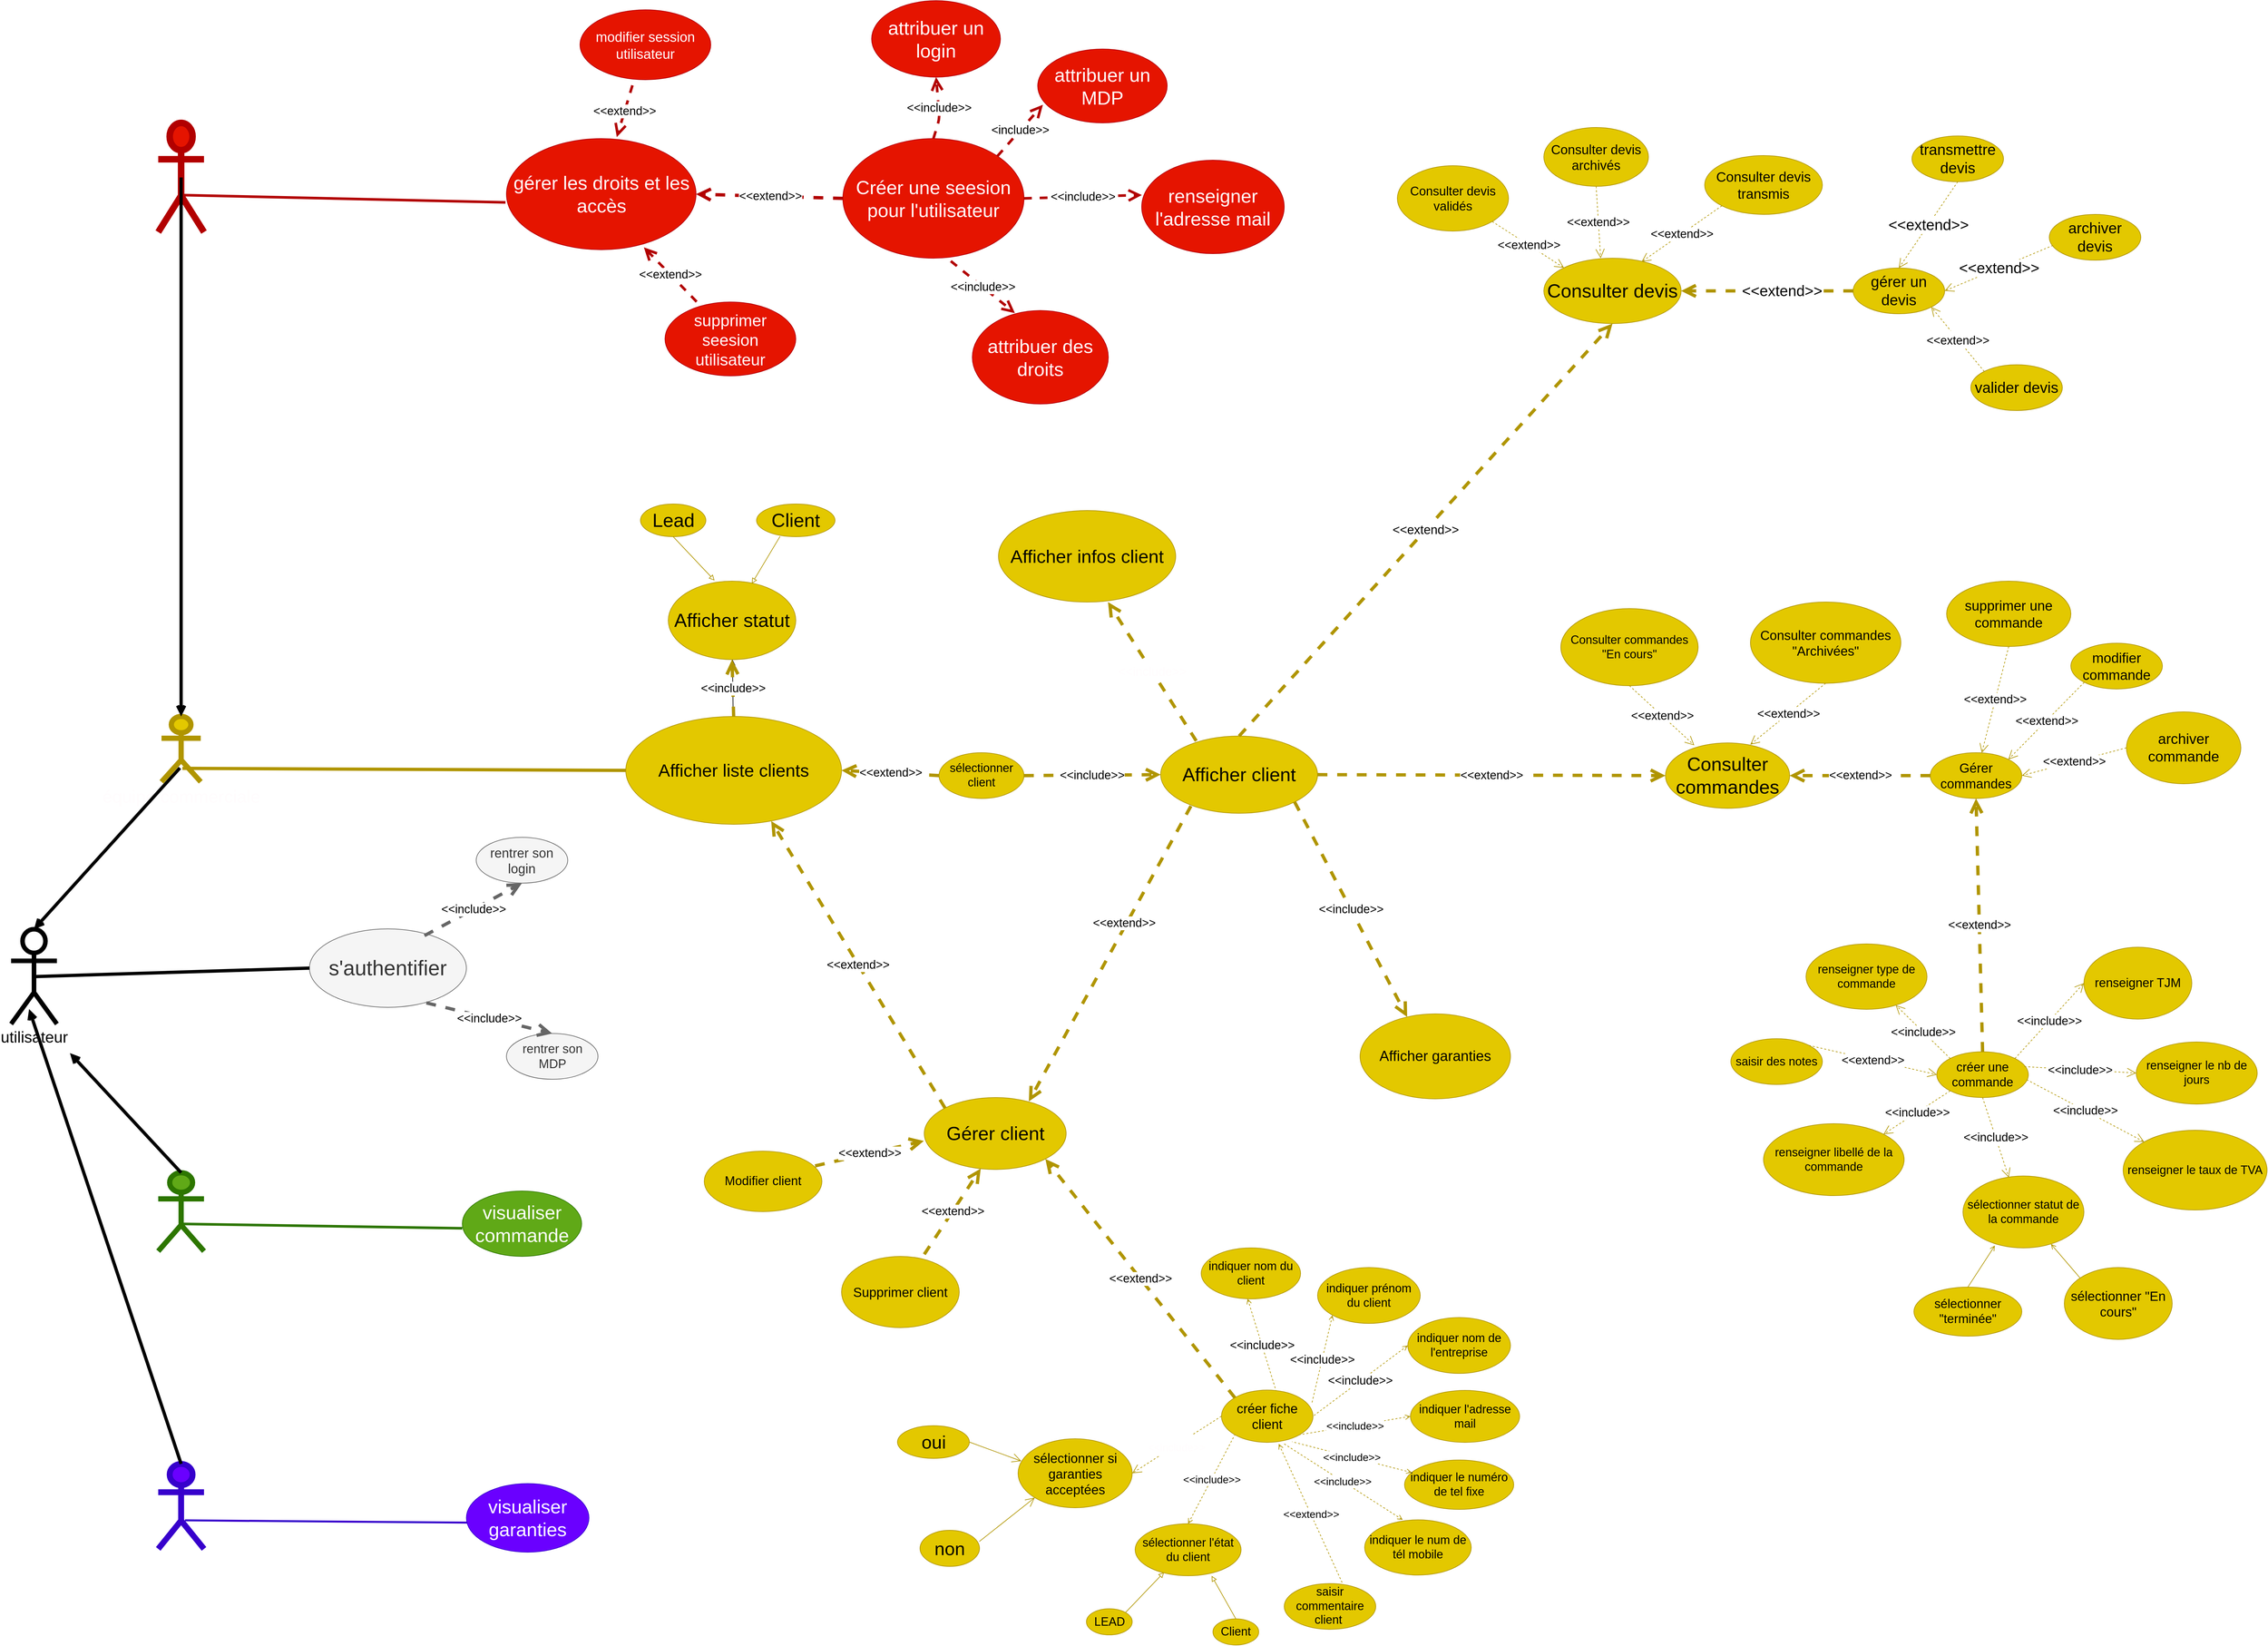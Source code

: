 <mxfile>
    <diagram id="nmwX_EDx01JM4qFm5e4A" name="Page-1">
        <mxGraphModel dx="8184" dy="3688" grid="1" gridSize="10" guides="1" tooltips="1" connect="1" arrows="1" fold="1" page="0" pageScale="1" pageWidth="1169" pageHeight="827" math="0" shadow="0">
            <root>
                <mxCell id="0"/>
                <mxCell id="1" parent="0"/>
                <mxCell id="203" value="" style="edgeStyle=none;html=1;fontSize=18;" parent="1" source="4" target="51" edge="1">
                    <mxGeometry relative="1" as="geometry"/>
                </mxCell>
                <mxCell id="4" value="&lt;font style=&quot;font-size: 27px;&quot;&gt;Afficher liste clients&lt;/font&gt;" style="ellipse;whiteSpace=wrap;html=1;fontSize=27;fillColor=#e3c800;fontColor=#000000;strokeColor=#B09500;" parent="1" vertex="1">
                    <mxGeometry x="-2510" y="285" width="330" height="165" as="geometry"/>
                </mxCell>
                <mxCell id="8" value="Afficher client" style="ellipse;whiteSpace=wrap;html=1;fontSize=29;fillColor=#e3c800;fontColor=#000000;strokeColor=#B09500;" parent="1" vertex="1">
                    <mxGeometry x="-1692" y="315" width="240" height="118.12" as="geometry"/>
                </mxCell>
                <mxCell id="9" value="Consulter devis" style="ellipse;whiteSpace=wrap;html=1;fontSize=29;fillColor=#e3c800;fontColor=#000000;strokeColor=#B09500;" parent="1" vertex="1">
                    <mxGeometry x="-1106" y="-416" width="210" height="100" as="geometry"/>
                </mxCell>
                <mxCell id="10" value="Consulter commandes" style="ellipse;whiteSpace=wrap;html=1;fontSize=29;fillColor=#e3c800;fontColor=#000000;strokeColor=#B09500;" parent="1" vertex="1">
                    <mxGeometry x="-920" y="325.48" width="190" height="100" as="geometry"/>
                </mxCell>
                <mxCell id="11" value="Afficher garanties" style="ellipse;whiteSpace=wrap;html=1;fontSize=22;fillColor=#e3c800;fontColor=#000000;strokeColor=#B09500;" parent="1" vertex="1">
                    <mxGeometry x="-1387" y="740" width="230" height="130" as="geometry"/>
                </mxCell>
                <mxCell id="15" value="Consulter commandes &quot;En cours&quot;" style="ellipse;whiteSpace=wrap;html=1;fillColor=#e3c800;fontColor=#000000;strokeColor=#B09500;fontSize=18;" parent="1" vertex="1">
                    <mxGeometry x="-1080" y="120" width="210" height="117.98" as="geometry"/>
                </mxCell>
                <mxCell id="16" value="Consulter commandes &quot;Archivées&quot;" style="ellipse;whiteSpace=wrap;html=1;fillColor=#e3c800;fontColor=#000000;strokeColor=#B09500;fontSize=20;" parent="1" vertex="1">
                    <mxGeometry x="-790" y="110" width="230" height="124.23" as="geometry"/>
                </mxCell>
                <mxCell id="17" value="Consulter devis validés" style="ellipse;whiteSpace=wrap;html=1;fontSize=19;fillColor=#e3c800;fontColor=#000000;strokeColor=#B09500;" parent="1" vertex="1">
                    <mxGeometry x="-1330" y="-557.5" width="170" height="100" as="geometry"/>
                </mxCell>
                <mxCell id="18" value="Consulter devis archivés" style="ellipse;whiteSpace=wrap;html=1;fontSize=20;fillColor=#e3c800;fontColor=#000000;strokeColor=#B09500;" parent="1" vertex="1">
                    <mxGeometry x="-1106" y="-616" width="160" height="90" as="geometry"/>
                </mxCell>
                <mxCell id="19" value="" style="endArrow=none;html=1;entryX=0;entryY=0.5;entryDx=0;entryDy=0;exitX=0.533;exitY=0.794;exitDx=0;exitDy=0;exitPerimeter=0;fillColor=#e3c800;strokeColor=#B09500;strokeWidth=5;" parent="1" source="105" target="4" edge="1">
                    <mxGeometry width="50" height="50" relative="1" as="geometry">
                        <mxPoint x="-2620" y="330" as="sourcePoint"/>
                        <mxPoint x="-1900" y="380" as="targetPoint"/>
                    </mxGeometry>
                </mxCell>
                <mxCell id="21" value="&lt;font style=&quot;font-size: 18px;&quot;&gt;&amp;lt;&amp;lt;extend&amp;gt;&amp;gt;&lt;/font&gt;" style="endArrow=open;endSize=12;dashed=1;html=1;entryX=1;entryY=0.5;entryDx=0;entryDy=0;exitX=0;exitY=0.5;exitDx=0;exitDy=0;fillColor=#e3c800;strokeColor=#B09500;strokeWidth=5;" parent="1" source="35" target="4" edge="1">
                    <mxGeometry width="160" relative="1" as="geometry">
                        <mxPoint x="-2080" y="360" as="sourcePoint"/>
                        <mxPoint x="-1850" y="410" as="targetPoint"/>
                    </mxGeometry>
                </mxCell>
                <mxCell id="22" value="&lt;font style=&quot;font-size: 18px;&quot;&gt;&amp;lt;&amp;lt;include&amp;gt;&amp;gt;&lt;/font&gt;" style="endArrow=open;endSize=12;dashed=1;html=1;entryX=0.313;entryY=0.037;entryDx=0;entryDy=0;entryPerimeter=0;exitX=1;exitY=1;exitDx=0;exitDy=0;fillColor=#e3c800;strokeColor=#B09500;strokeWidth=5;" parent="1" source="8" target="11" edge="1">
                    <mxGeometry width="160" relative="1" as="geometry">
                        <mxPoint x="-1552" y="425" as="sourcePoint"/>
                        <mxPoint x="-1712" y="415" as="targetPoint"/>
                    </mxGeometry>
                </mxCell>
                <mxCell id="23" value="&lt;font style=&quot;font-size: 18px;&quot;&gt;&amp;lt;&amp;lt;extend&amp;gt;&amp;gt;&lt;/font&gt;" style="endArrow=open;endSize=12;dashed=1;html=1;exitX=1;exitY=0.5;exitDx=0;exitDy=0;entryX=0;entryY=0.5;entryDx=0;entryDy=0;fillColor=#e3c800;strokeColor=#B09500;strokeWidth=5;" parent="1" source="8" target="10" edge="1">
                    <mxGeometry width="160" relative="1" as="geometry">
                        <mxPoint x="-2010" y="410" as="sourcePoint"/>
                        <mxPoint x="-1850" y="410" as="targetPoint"/>
                    </mxGeometry>
                </mxCell>
                <mxCell id="24" value="&lt;font style=&quot;font-size: 19px;&quot;&gt;&amp;lt;&amp;lt;extend&amp;gt;&amp;gt;&lt;/font&gt;" style="endArrow=open;endSize=12;dashed=1;html=1;exitX=0.5;exitY=0;exitDx=0;exitDy=0;entryX=0.5;entryY=1;entryDx=0;entryDy=0;fillColor=#e3c800;strokeColor=#B09500;strokeWidth=5;" parent="1" source="8" target="9" edge="1">
                    <mxGeometry width="160" relative="1" as="geometry">
                        <mxPoint x="-1872" y="415" as="sourcePoint"/>
                        <mxPoint x="-1712" y="415" as="targetPoint"/>
                    </mxGeometry>
                </mxCell>
                <mxCell id="26" value="Gérer commandes" style="ellipse;whiteSpace=wrap;html=1;fontSize=20;fillColor=#e3c800;fontColor=#000000;strokeColor=#B09500;" parent="1" vertex="1">
                    <mxGeometry x="-515" y="340.48" width="140" height="70" as="geometry"/>
                </mxCell>
                <mxCell id="27" value="Gérer client" style="ellipse;whiteSpace=wrap;html=1;fontSize=29;fillColor=#e3c800;fontColor=#000000;strokeColor=#B09500;" parent="1" vertex="1">
                    <mxGeometry x="-2053.5" y="867.98" width="217" height="110" as="geometry"/>
                </mxCell>
                <mxCell id="28" value="&amp;lt;&amp;lt;extend&amp;gt;&amp;gt;" style="endArrow=open;endSize=12;dashed=1;html=1;exitX=0;exitY=0;exitDx=0;exitDy=0;fillColor=#e3c800;strokeColor=#B09500;strokeWidth=5;fontSize=18;entryX=0.674;entryY=0.97;entryDx=0;entryDy=0;entryPerimeter=0;" parent="1" source="27" target="4" edge="1">
                    <mxGeometry width="160" relative="1" as="geometry">
                        <mxPoint x="-2010" y="400" as="sourcePoint"/>
                        <mxPoint x="-1850" y="400" as="targetPoint"/>
                    </mxGeometry>
                </mxCell>
                <mxCell id="29" value="Supprimer client" style="ellipse;whiteSpace=wrap;html=1;fontSize=20;fillColor=#e3c800;fontColor=#000000;strokeColor=#B09500;" parent="1" vertex="1">
                    <mxGeometry x="-2180" y="1110.96" width="180" height="109.04" as="geometry"/>
                </mxCell>
                <mxCell id="30" value="Modifier client" style="ellipse;whiteSpace=wrap;html=1;fontSize=19;fillColor=#e3c800;fontColor=#000000;strokeColor=#B09500;" parent="1" vertex="1">
                    <mxGeometry x="-2390" y="950" width="180" height="92.5" as="geometry"/>
                </mxCell>
                <mxCell id="32" value="&lt;font style=&quot;font-size: 18px;&quot;&gt;&amp;lt;&amp;lt;extend&amp;gt;&amp;gt;&lt;/font&gt;" style="endArrow=open;endSize=12;dashed=1;html=1;exitX=0.942;exitY=0.244;exitDx=0;exitDy=0;entryX=-0.003;entryY=0.604;entryDx=0;entryDy=0;exitPerimeter=0;entryPerimeter=0;fillColor=#e3c800;strokeColor=#B09500;strokeWidth=5;" parent="1" source="30" target="27" edge="1">
                    <mxGeometry width="160" relative="1" as="geometry">
                        <mxPoint x="-1756.5" y="812.98" as="sourcePoint"/>
                        <mxPoint x="-1596.5" y="812.98" as="targetPoint"/>
                    </mxGeometry>
                </mxCell>
                <mxCell id="33" value="&lt;font style=&quot;font-size: 18px;&quot;&gt;&amp;lt;&amp;lt;extend&amp;gt;&amp;gt;&lt;/font&gt;" style="endArrow=open;endSize=12;dashed=1;html=1;entryX=0.398;entryY=0.988;entryDx=0;entryDy=0;exitX=0.703;exitY=-0.029;exitDx=0;exitDy=0;exitPerimeter=0;entryPerimeter=0;fillColor=#e3c800;strokeColor=#B09500;strokeWidth=5;" parent="1" source="29" target="27" edge="1">
                    <mxGeometry width="160" relative="1" as="geometry">
                        <mxPoint x="-1914.66" y="989.06" as="sourcePoint"/>
                        <mxPoint x="-2026.498" y="1137.981" as="targetPoint"/>
                    </mxGeometry>
                </mxCell>
                <mxCell id="34" value="&lt;font style=&quot;font-size: 18px;&quot;&gt;&amp;lt;&amp;lt;extend&amp;gt;&amp;gt;&lt;/font&gt;" style="endArrow=open;endSize=12;dashed=1;html=1;entryX=1;entryY=1;entryDx=0;entryDy=0;exitX=0;exitY=0;exitDx=0;exitDy=0;fillColor=#e3c800;strokeColor=#B09500;strokeWidth=5;" parent="1" source="165" target="27" edge="1">
                    <mxGeometry width="160" relative="1" as="geometry">
                        <mxPoint x="-1874" y="1078.46" as="sourcePoint"/>
                        <mxPoint x="-1937.047" y="1040.483" as="targetPoint"/>
                    </mxGeometry>
                </mxCell>
                <mxCell id="35" value="sélectionner client" style="ellipse;whiteSpace=wrap;html=1;fontSize=18;fillColor=#e3c800;fontColor=#000000;strokeColor=#B09500;" parent="1" vertex="1">
                    <mxGeometry x="-2031" y="340.48" width="130" height="70" as="geometry"/>
                </mxCell>
                <mxCell id="38" value="&lt;font style=&quot;font-size: 18px;&quot;&gt;&amp;lt;&amp;lt;include&amp;gt;&amp;gt;&lt;/font&gt;" style="endArrow=open;endSize=12;dashed=1;html=1;fontSize=7;exitX=1;exitY=0.5;exitDx=0;exitDy=0;entryX=0;entryY=0.5;entryDx=0;entryDy=0;fillColor=#e3c800;strokeColor=#B09500;strokeWidth=5;" parent="1" source="35" target="8" edge="1">
                    <mxGeometry width="160" relative="1" as="geometry">
                        <mxPoint x="-1792" y="372.5" as="sourcePoint"/>
                        <mxPoint x="-1642" y="405" as="targetPoint"/>
                    </mxGeometry>
                </mxCell>
                <mxCell id="41" value="&lt;font style=&quot;font-size: 18px;&quot;&gt;&amp;lt;&amp;lt;extend&amp;gt;&amp;gt;&lt;/font&gt;" style="endArrow=open;endSize=12;dashed=1;html=1;fontSize=12;entryX=0.737;entryY=0.055;entryDx=0;entryDy=0;entryPerimeter=0;fillColor=#e3c800;strokeColor=#B09500;strokeWidth=5;exitX=0.193;exitY=0.906;exitDx=0;exitDy=0;exitPerimeter=0;" parent="1" source="8" target="27" edge="1">
                    <mxGeometry x="-0.211" y="-4" width="160" relative="1" as="geometry">
                        <mxPoint x="-1800" y="460" as="sourcePoint"/>
                        <mxPoint x="-1640" y="460" as="targetPoint"/>
                        <mxPoint x="-1" y="2" as="offset"/>
                    </mxGeometry>
                </mxCell>
                <mxCell id="42" value="&lt;font style=&quot;font-size: 18px;&quot;&gt;&amp;lt;&amp;lt;extend&amp;gt;&amp;gt;&lt;/font&gt;" style="endArrow=open;endSize=12;dashed=1;html=1;fontSize=12;exitX=1;exitY=1;exitDx=0;exitDy=0;entryX=0;entryY=0;entryDx=0;entryDy=0;fillColor=#e3c800;strokeColor=#B09500;" parent="1" source="17" target="9" edge="1">
                    <mxGeometry x="0.012" width="160" relative="1" as="geometry">
                        <mxPoint x="-874.535" y="-325.998" as="sourcePoint"/>
                        <mxPoint x="-976.0" y="-196.29" as="targetPoint"/>
                        <mxPoint as="offset"/>
                    </mxGeometry>
                </mxCell>
                <mxCell id="44" value="&lt;font style=&quot;font-size: 18px;&quot;&gt;&amp;lt;&amp;lt;extend&amp;gt;&amp;gt;&lt;/font&gt;" style="endArrow=open;endSize=12;dashed=1;html=1;fontSize=12;exitX=0.5;exitY=1;exitDx=0;exitDy=0;entryX=0.414;entryY=0;entryDx=0;entryDy=0;entryPerimeter=0;fillColor=#e3c800;strokeColor=#B09500;" parent="1" source="18" target="9" edge="1">
                    <mxGeometry width="160" relative="1" as="geometry">
                        <mxPoint x="-599.535" y="-305.858" as="sourcePoint"/>
                        <mxPoint x="-701.0" y="-176.15" as="targetPoint"/>
                    </mxGeometry>
                </mxCell>
                <mxCell id="46" value="&lt;font style=&quot;font-size: 18px;&quot;&gt;&amp;lt;&amp;lt;extend&amp;gt;&amp;gt;&lt;/font&gt;" style="endArrow=open;endSize=12;dashed=1;html=1;fontSize=12;exitX=0.5;exitY=1;exitDx=0;exitDy=0;entryX=0.232;entryY=0.037;entryDx=0;entryDy=0;entryPerimeter=0;fillColor=#e3c800;strokeColor=#B09500;" parent="1" source="15" target="10" edge="1">
                    <mxGeometry width="160" relative="1" as="geometry">
                        <mxPoint x="-968.535" y="237.982" as="sourcePoint"/>
                        <mxPoint x="-1070.0" y="367.69" as="targetPoint"/>
                    </mxGeometry>
                </mxCell>
                <mxCell id="47" value="&lt;font style=&quot;font-size: 18px;&quot;&gt;&amp;lt;&amp;lt;extend&amp;gt;&amp;gt;&lt;/font&gt;" style="endArrow=open;endSize=12;dashed=1;html=1;fontSize=12;exitX=0.5;exitY=1;exitDx=0;exitDy=0;entryX=0.683;entryY=0.026;entryDx=0;entryDy=0;entryPerimeter=0;fillColor=#e3c800;strokeColor=#B09500;" parent="1" source="16" target="10" edge="1">
                    <mxGeometry x="-0.013" width="160" relative="1" as="geometry">
                        <mxPoint x="-964.68" y="270.41" as="sourcePoint"/>
                        <mxPoint x="-1050.47" y="338.97" as="targetPoint"/>
                        <mxPoint as="offset"/>
                    </mxGeometry>
                </mxCell>
                <mxCell id="48" value="&lt;font style=&quot;font-size: 18px;&quot;&gt;&amp;lt;&amp;lt;extend&amp;gt;&amp;gt;&lt;/font&gt;" style="endArrow=open;endSize=12;dashed=1;html=1;fontSize=12;exitX=0;exitY=0.5;exitDx=0;exitDy=0;entryX=1;entryY=0.5;entryDx=0;entryDy=0;fillColor=#e3c800;strokeColor=#B09500;strokeWidth=5;" parent="1" source="26" target="10" edge="1">
                    <mxGeometry width="160" relative="1" as="geometry">
                        <mxPoint x="-964.68" y="270.41" as="sourcePoint"/>
                        <mxPoint x="-1050.47" y="338.97" as="targetPoint"/>
                    </mxGeometry>
                </mxCell>
                <mxCell id="49" value="Consulter devis transmis" style="ellipse;whiteSpace=wrap;html=1;fontSize=21;fillColor=#e3c800;fontColor=#000000;strokeColor=#B09500;" parent="1" vertex="1">
                    <mxGeometry x="-860" y="-573" width="180" height="90" as="geometry"/>
                </mxCell>
                <mxCell id="50" value="&lt;font style=&quot;font-size: 18px;&quot;&gt;&amp;lt;&amp;lt;extend&amp;gt;&amp;gt;&lt;/font&gt;" style="endArrow=open;endSize=12;dashed=1;html=1;fontSize=12;exitX=0;exitY=1;exitDx=0;exitDy=0;entryX=0.712;entryY=0.055;entryDx=0;entryDy=0;entryPerimeter=0;fillColor=#e3c800;strokeColor=#B09500;" parent="1" source="49" target="9" edge="1">
                    <mxGeometry width="160" relative="1" as="geometry">
                        <mxPoint x="-1086" y="-66" as="sourcePoint"/>
                        <mxPoint x="-926" y="-66" as="targetPoint"/>
                    </mxGeometry>
                </mxCell>
                <mxCell id="51" value="&lt;font style=&quot;font-size: 29px;&quot;&gt;Afficher statut&lt;/font&gt;" style="ellipse;whiteSpace=wrap;html=1;fillColor=#e3c800;fontColor=#000000;strokeColor=#B09500;" parent="1" vertex="1">
                    <mxGeometry x="-2445" y="77.98" width="195" height="120" as="geometry"/>
                </mxCell>
                <mxCell id="52" value="Lead" style="ellipse;whiteSpace=wrap;html=1;fontSize=29;fillColor=#e3c800;fontColor=#000000;strokeColor=#B09500;" parent="1" vertex="1">
                    <mxGeometry x="-2487.5" y="-40" width="100" height="50" as="geometry"/>
                </mxCell>
                <mxCell id="53" value="Client" style="ellipse;whiteSpace=wrap;html=1;fontSize=29;fillColor=#e3c800;fontColor=#000000;strokeColor=#B09500;" parent="1" vertex="1">
                    <mxGeometry x="-2310" y="-40" width="120" height="50" as="geometry"/>
                </mxCell>
                <mxCell id="54" value="&lt;font style=&quot;font-size: 18px;&quot;&gt;&amp;lt;&amp;lt;include&amp;gt;&amp;gt;&lt;/font&gt;" style="endArrow=open;endSize=12;dashed=1;html=1;exitX=0.5;exitY=0;exitDx=0;exitDy=0;fontSize=11;entryX=0.5;entryY=1;entryDx=0;entryDy=0;fillColor=#e3c800;strokeColor=#B09500;strokeWidth=5;" parent="1" source="4" target="51" edge="1">
                    <mxGeometry width="160" relative="1" as="geometry">
                        <mxPoint x="-1980" y="260" as="sourcePoint"/>
                        <mxPoint x="-2340" y="110" as="targetPoint"/>
                    </mxGeometry>
                </mxCell>
                <mxCell id="55" value="" style="endArrow=block;html=1;exitX=0.5;exitY=1;exitDx=0;exitDy=0;entryX=0.363;entryY=-0.008;entryDx=0;entryDy=0;endFill=0;entryPerimeter=0;fillColor=#e3c800;strokeColor=#B09500;" parent="1" source="52" target="51" edge="1">
                    <mxGeometry width="50" height="50" relative="1" as="geometry">
                        <mxPoint x="-1920" y="170" as="sourcePoint"/>
                        <mxPoint x="-1870" y="120" as="targetPoint"/>
                    </mxGeometry>
                </mxCell>
                <mxCell id="56" value="" style="endArrow=none;html=1;exitX=0.655;exitY=0.032;exitDx=0;exitDy=0;entryX=0.3;entryY=0.991;entryDx=0;entryDy=0;entryPerimeter=0;startArrow=block;startFill=0;exitPerimeter=0;fillColor=#e3c800;strokeColor=#B09500;" parent="1" source="51" target="53" edge="1">
                    <mxGeometry width="50" height="50" relative="1" as="geometry">
                        <mxPoint x="-1920" y="170" as="sourcePoint"/>
                        <mxPoint x="-1870" y="120" as="targetPoint"/>
                    </mxGeometry>
                </mxCell>
                <mxCell id="57" value="&lt;font style=&quot;font-size: 24px;&quot;&gt;Equipe logistique&lt;/font&gt;" style="shape=umlActor;verticalLabelPosition=bottom;verticalAlign=top;html=1;fillColor=#60a917;strokeColor=#2D7600;fontColor=#ffffff;strokeWidth=8;" parent="1" vertex="1">
                    <mxGeometry x="-3225" y="982.98" width="70" height="120" as="geometry"/>
                </mxCell>
                <mxCell id="58" value="service après vente" style="shape=umlActor;verticalLabelPosition=bottom;verticalAlign=top;html=1;fontSize=24;fillColor=#6a00ff;fontColor=#ffffff;strokeColor=#3700CC;strokeWidth=9;" parent="1" vertex="1">
                    <mxGeometry x="-3225" y="1428.46" width="70" height="130" as="geometry"/>
                </mxCell>
                <mxCell id="59" value="&lt;font style=&quot;font-size: 24px;&quot;&gt;Administrateur&lt;/font&gt;" style="shape=umlActor;verticalLabelPosition=bottom;verticalAlign=top;html=1;fillColor=#e51400;fontColor=#ffffff;strokeColor=#B20000;strokeWidth=10;" parent="1" vertex="1">
                    <mxGeometry x="-3225" y="-623" width="70" height="167" as="geometry"/>
                </mxCell>
                <mxCell id="60" value="visualiser commande" style="ellipse;whiteSpace=wrap;html=1;fontSize=29;fillColor=#60a917;strokeColor=#2D7600;fontColor=#ffffff;" parent="1" vertex="1">
                    <mxGeometry x="-2760" y="1010.96" width="182.5" height="100" as="geometry"/>
                </mxCell>
                <mxCell id="61" value="" style="endArrow=none;html=1;exitX=0.467;exitY=0.652;exitDx=0;exitDy=0;exitPerimeter=0;entryX=0;entryY=0.571;entryDx=0;entryDy=0;entryPerimeter=0;fillColor=#60a917;strokeColor=#2D7600;strokeWidth=4;" parent="1" source="57" target="60" edge="1">
                    <mxGeometry width="50" height="50" relative="1" as="geometry">
                        <mxPoint x="-2150" y="1090" as="sourcePoint"/>
                        <mxPoint x="-2100" y="1040" as="targetPoint"/>
                        <Array as="points"/>
                    </mxGeometry>
                </mxCell>
                <mxCell id="62" value="visualiser garanties" style="ellipse;whiteSpace=wrap;html=1;fontSize=29;fillColor=#6a00ff;fontColor=#ffffff;strokeColor=#3700CC;" parent="1" vertex="1">
                    <mxGeometry x="-2753.75" y="1458.46" width="187.5" height="105" as="geometry"/>
                </mxCell>
                <mxCell id="63" value="" style="endArrow=none;html=1;exitX=0.586;exitY=0.664;exitDx=0;exitDy=0;exitPerimeter=0;entryX=0.008;entryY=0.569;entryDx=0;entryDy=0;entryPerimeter=0;fillColor=#6a00ff;strokeColor=#3700CC;strokeWidth=3;" parent="1" source="58" target="62" edge="1">
                    <mxGeometry width="50" height="50" relative="1" as="geometry">
                        <mxPoint x="-2200" y="1340" as="sourcePoint"/>
                        <mxPoint x="-2150" y="1290" as="targetPoint"/>
                    </mxGeometry>
                </mxCell>
                <mxCell id="64" value="gérer les droits et les accès" style="ellipse;whiteSpace=wrap;html=1;fontSize=29;fillColor=#e51400;fontColor=#ffffff;strokeColor=#B20000;" parent="1" vertex="1">
                    <mxGeometry x="-2692.5" y="-599" width="290" height="170" as="geometry"/>
                </mxCell>
                <mxCell id="66" value="" style="endArrow=none;html=1;exitX=0.486;exitY=0.661;exitDx=0;exitDy=0;exitPerimeter=0;entryX=-0.005;entryY=0.574;entryDx=0;entryDy=0;entryPerimeter=0;fillColor=#e51400;strokeColor=#B20000;strokeWidth=4;" parent="1" source="59" target="64" edge="1">
                    <mxGeometry width="50" height="50" relative="1" as="geometry">
                        <mxPoint x="-2610" y="-339" as="sourcePoint"/>
                        <mxPoint x="-2560" y="-389" as="targetPoint"/>
                    </mxGeometry>
                </mxCell>
                <mxCell id="79" value="&lt;font style=&quot;font-size: 24px;&quot;&gt;utilisateur&lt;/font&gt;" style="shape=umlActor;verticalLabelPosition=bottom;verticalAlign=top;html=1;strokeWidth=7;" parent="1" vertex="1">
                    <mxGeometry x="-3450" y="610.48" width="70" height="145" as="geometry"/>
                </mxCell>
                <mxCell id="86" value="Créer une seesion pour l'utilisateur" style="ellipse;whiteSpace=wrap;html=1;fontSize=29;fillColor=#e51400;fontColor=#ffffff;strokeColor=#B20000;" parent="1" vertex="1">
                    <mxGeometry x="-2178" y="-599" width="277" height="183" as="geometry"/>
                </mxCell>
                <mxCell id="87" value="attribuer un login" style="ellipse;whiteSpace=wrap;html=1;fontSize=29;fillColor=#e51400;fontColor=#ffffff;strokeColor=#B20000;" parent="1" vertex="1">
                    <mxGeometry x="-2134" y="-810" width="197" height="117" as="geometry"/>
                </mxCell>
                <mxCell id="88" value="attribuer un MDP" style="ellipse;whiteSpace=wrap;html=1;fontSize=29;fillColor=#e51400;fontColor=#ffffff;strokeColor=#B20000;" parent="1" vertex="1">
                    <mxGeometry x="-1880" y="-736" width="198" height="113" as="geometry"/>
                </mxCell>
                <mxCell id="89" value="renseigner l'adresse mail" style="ellipse;whiteSpace=wrap;html=1;fontSize=29;fillColor=#e51400;fontColor=#ffffff;strokeColor=#B20000;" parent="1" vertex="1">
                    <mxGeometry x="-1721" y="-566" width="218" height="143" as="geometry"/>
                </mxCell>
                <mxCell id="90" value="attribuer des droits" style="ellipse;whiteSpace=wrap;html=1;fontSize=29;fillColor=#e51400;fontColor=#ffffff;strokeColor=#B20000;" parent="1" vertex="1">
                    <mxGeometry x="-1980" y="-336" width="208" height="143" as="geometry"/>
                </mxCell>
                <mxCell id="93" value="&lt;font style=&quot;font-size: 18px;&quot;&gt;&amp;lt;&amp;lt;include&amp;gt;&amp;gt;&lt;/font&gt;" style="endArrow=open;endSize=12;dashed=1;html=1;exitX=0.5;exitY=0;exitDx=0;exitDy=0;entryX=0.5;entryY=1;entryDx=0;entryDy=0;fillColor=#e51400;strokeColor=#B20000;strokeWidth=4;" parent="1" source="86" target="87" edge="1">
                    <mxGeometry width="160" relative="1" as="geometry">
                        <mxPoint x="-2098" y="-519" as="sourcePoint"/>
                        <mxPoint x="-1968" y="-529.0" as="targetPoint"/>
                        <Array as="points">
                            <mxPoint x="-2030" y="-630"/>
                        </Array>
                    </mxGeometry>
                </mxCell>
                <mxCell id="94" value="&lt;font style=&quot;font-size: 18px;&quot;&gt;&amp;lt;include&amp;gt;&amp;gt;&lt;/font&gt;" style="endArrow=open;endSize=12;dashed=1;html=1;exitX=1;exitY=0;exitDx=0;exitDy=0;entryX=0.04;entryY=0.754;entryDx=0;entryDy=0;entryPerimeter=0;fillColor=#e51400;strokeColor=#B20000;strokeWidth=4;" parent="1" source="86" target="88" edge="1">
                    <mxGeometry x="0.0" width="160" relative="1" as="geometry">
                        <mxPoint x="-1938" y="-439" as="sourcePoint"/>
                        <mxPoint x="-1897" y="-520" as="targetPoint"/>
                        <Array as="points"/>
                        <mxPoint as="offset"/>
                    </mxGeometry>
                </mxCell>
                <mxCell id="95" value="&lt;font style=&quot;font-size: 18px;&quot;&gt;&amp;lt;&amp;lt;include&amp;gt;&amp;gt;&lt;/font&gt;" style="endArrow=open;endSize=12;dashed=1;html=1;exitX=1;exitY=0.5;exitDx=0;exitDy=0;entryX=0.001;entryY=0.373;entryDx=0;entryDy=0;entryPerimeter=0;fillColor=#e51400;strokeColor=#B20000;strokeWidth=4;" parent="1" source="86" target="89" edge="1">
                    <mxGeometry width="160" relative="1" as="geometry">
                        <mxPoint x="-1939.108" y="-409.0" as="sourcePoint"/>
                        <mxPoint x="-1878" y="-460.45" as="targetPoint"/>
                        <Array as="points"/>
                    </mxGeometry>
                </mxCell>
                <mxCell id="96" value="&lt;font style=&quot;font-size: 18px;&quot;&gt;&amp;lt;&amp;lt;include&amp;gt;&amp;gt;&lt;/font&gt;" style="endArrow=open;endSize=12;dashed=1;html=1;exitX=0.596;exitY=1.024;exitDx=0;exitDy=0;exitPerimeter=0;entryX=0.313;entryY=0.028;entryDx=0;entryDy=0;entryPerimeter=0;fillColor=#e51400;strokeColor=#B20000;strokeWidth=4;" parent="1" source="86" target="90" edge="1">
                    <mxGeometry width="160" relative="1" as="geometry">
                        <mxPoint x="-2268" y="-269" as="sourcePoint"/>
                        <mxPoint x="-2108" y="-269" as="targetPoint"/>
                    </mxGeometry>
                </mxCell>
                <mxCell id="98" value="s'authentifier" style="ellipse;whiteSpace=wrap;html=1;fontSize=32;fillColor=#f5f5f5;fontColor=#333333;strokeColor=#666666;" parent="1" vertex="1">
                    <mxGeometry x="-2993.75" y="610" width="240" height="120" as="geometry"/>
                </mxCell>
                <mxCell id="99" value="rentrer son login" style="ellipse;whiteSpace=wrap;html=1;fontSize=20;fillColor=#f5f5f5;fontColor=#333333;strokeColor=#666666;" parent="1" vertex="1">
                    <mxGeometry x="-2738.75" y="470" width="140" height="70" as="geometry"/>
                </mxCell>
                <mxCell id="100" value="rentrer son MDP" style="ellipse;whiteSpace=wrap;html=1;fontSize=19;fillColor=#f5f5f5;fontColor=#333333;strokeColor=#666666;" parent="1" vertex="1">
                    <mxGeometry x="-2692.5" y="770" width="140" height="70" as="geometry"/>
                </mxCell>
                <mxCell id="101" value="&lt;font style=&quot;font-size: 18px;&quot;&gt;&amp;lt;&amp;lt;include&amp;gt;&amp;gt;&lt;/font&gt;" style="endArrow=open;endSize=12;dashed=1;html=1;exitX=0.745;exitY=0.943;exitDx=0;exitDy=0;entryX=0.5;entryY=0;entryDx=0;entryDy=0;exitPerimeter=0;fillColor=#f5f5f5;strokeColor=#666666;strokeWidth=5;" parent="1" source="98" target="100" edge="1">
                    <mxGeometry width="160" relative="1" as="geometry">
                        <mxPoint x="-2600" y="420" as="sourcePoint"/>
                        <mxPoint x="-2440" y="420" as="targetPoint"/>
                    </mxGeometry>
                </mxCell>
                <mxCell id="102" value="&lt;font style=&quot;font-size: 18px;&quot;&gt;&amp;lt;&amp;lt;include&amp;gt;&amp;gt;&lt;/font&gt;" style="endArrow=open;endSize=12;dashed=1;html=1;entryX=0.5;entryY=1;entryDx=0;entryDy=0;exitX=0.733;exitY=0.086;exitDx=0;exitDy=0;exitPerimeter=0;fillColor=#f5f5f5;strokeColor=#666666;strokeWidth=5;" parent="1" source="98" target="99" edge="1">
                    <mxGeometry width="160" relative="1" as="geometry">
                        <mxPoint x="-2640" y="310" as="sourcePoint"/>
                        <mxPoint x="-2480" y="310" as="targetPoint"/>
                    </mxGeometry>
                </mxCell>
                <mxCell id="103" value="" style="endArrow=none;html=1;exitX=0.5;exitY=0.5;exitDx=0;exitDy=0;exitPerimeter=0;entryX=0;entryY=0.5;entryDx=0;entryDy=0;strokeWidth=5;" parent="1" source="79" target="98" edge="1">
                    <mxGeometry width="50" height="50" relative="1" as="geometry">
                        <mxPoint x="-2770" y="400" as="sourcePoint"/>
                        <mxPoint x="-2720" y="350" as="targetPoint"/>
                    </mxGeometry>
                </mxCell>
                <mxCell id="105" value="&lt;font style=&quot;font-size: 27px;&quot; color=&quot;#fffcfd&quot;&gt;équipe commerciale&lt;/font&gt;" style="shape=umlActor;verticalLabelPosition=bottom;verticalAlign=top;html=1;fillColor=#e3c800;fontColor=#000000;strokeColor=#B09500;strokeWidth=8;fontSize=20;" parent="1" vertex="1">
                    <mxGeometry x="-3220" y="285" width="60" height="100" as="geometry"/>
                </mxCell>
                <mxCell id="106" value="" style="endArrow=none;html=1;entryX=0.469;entryY=0.788;entryDx=0;entryDy=0;entryPerimeter=0;exitX=0.5;exitY=0;exitDx=0;exitDy=0;exitPerimeter=0;endFill=0;startArrow=open;startFill=0;strokeWidth=5;" parent="1" source="79" target="105" edge="1">
                    <mxGeometry width="50" height="50" relative="1" as="geometry">
                        <mxPoint x="-2860" y="530" as="sourcePoint"/>
                        <mxPoint x="-2810" y="480" as="targetPoint"/>
                        <Array as="points"/>
                    </mxGeometry>
                </mxCell>
                <mxCell id="107" value="" style="endArrow=open;html=1;exitX=0.5;exitY=0;exitDx=0;exitDy=0;exitPerimeter=0;endFill=0;strokeWidth=5;" parent="1" source="57" edge="1">
                    <mxGeometry width="50" height="50" relative="1" as="geometry">
                        <mxPoint x="-2670" y="710" as="sourcePoint"/>
                        <mxPoint x="-3360" y="800" as="targetPoint"/>
                    </mxGeometry>
                </mxCell>
                <mxCell id="108" value="" style="endArrow=open;html=1;startArrow=none;startFill=0;endFill=0;exitX=0.5;exitY=0;exitDx=0;exitDy=0;exitPerimeter=0;entryX=0.392;entryY=0.842;entryDx=0;entryDy=0;entryPerimeter=0;strokeWidth=5;" parent="1" source="58" target="79" edge="1">
                    <mxGeometry width="50" height="50" relative="1" as="geometry">
                        <mxPoint x="-2850" y="1110" as="sourcePoint"/>
                        <mxPoint x="-2850" y="680" as="targetPoint"/>
                    </mxGeometry>
                </mxCell>
                <mxCell id="110" value="" style="endArrow=none;html=1;startArrow=open;startFill=0;exitX=0.5;exitY=0;exitDx=0;exitDy=0;exitPerimeter=0;entryX=0.5;entryY=0.5;entryDx=0;entryDy=0;entryPerimeter=0;strokeWidth=5;" parent="1" source="105" target="59" edge="1">
                    <mxGeometry width="50" height="50" relative="1" as="geometry">
                        <mxPoint x="-2840" y="290" as="sourcePoint"/>
                        <mxPoint x="-3146" y="-624" as="targetPoint"/>
                    </mxGeometry>
                </mxCell>
                <mxCell id="114" value="supprimer seesion utilisateur" style="ellipse;whiteSpace=wrap;html=1;fontSize=25;fillColor=#e51400;fontColor=#ffffff;strokeColor=#B20000;" parent="1" vertex="1">
                    <mxGeometry x="-2450" y="-349" width="200" height="113" as="geometry"/>
                </mxCell>
                <mxCell id="116" value="&lt;font style=&quot;font-size: 18px;&quot;&gt;&amp;lt;&amp;lt;extend&amp;gt;&amp;gt;&lt;/font&gt;" style="endArrow=open;endSize=12;dashed=1;html=1;entryX=0.725;entryY=0.979;entryDx=0;entryDy=0;entryPerimeter=0;exitX=0.242;exitY=-0.004;exitDx=0;exitDy=0;exitPerimeter=0;fillColor=#e51400;strokeColor=#B20000;strokeWidth=4;" parent="1" source="114" target="64" edge="1">
                    <mxGeometry width="160" relative="1" as="geometry">
                        <mxPoint x="-2330" y="-359" as="sourcePoint"/>
                        <mxPoint x="-2170" y="-359" as="targetPoint"/>
                    </mxGeometry>
                </mxCell>
                <mxCell id="117" value="&lt;font style=&quot;font-size: 18px;&quot;&gt;&amp;lt;&amp;lt;extend&amp;gt;&amp;gt;&lt;/font&gt;" style="endArrow=open;endSize=12;dashed=1;html=1;entryX=1;entryY=0.5;entryDx=0;entryDy=0;exitX=0;exitY=0.5;exitDx=0;exitDy=0;fillColor=#e51400;strokeColor=#B20000;strokeWidth=5;" parent="1" source="86" target="64" edge="1">
                    <mxGeometry x="-0.008" width="160" relative="1" as="geometry">
                        <mxPoint x="-2330" y="-359" as="sourcePoint"/>
                        <mxPoint x="-2170" y="-359" as="targetPoint"/>
                        <mxPoint as="offset"/>
                    </mxGeometry>
                </mxCell>
                <mxCell id="118" value="modifier session utilisateur" style="ellipse;whiteSpace=wrap;html=1;fontSize=21;fillColor=#e51400;fontColor=#ffffff;strokeColor=#B20000;" parent="1" vertex="1">
                    <mxGeometry x="-2580" y="-796" width="200" height="107" as="geometry"/>
                </mxCell>
                <mxCell id="120" value="&lt;font style=&quot;font-size: 18px;&quot;&gt;&amp;lt;&amp;lt;extend&amp;gt;&amp;gt;&lt;/font&gt;" style="endArrow=open;endSize=12;dashed=1;html=1;exitX=0.401;exitY=1.08;exitDx=0;exitDy=0;exitPerimeter=0;entryX=0.582;entryY=-0.013;entryDx=0;entryDy=0;entryPerimeter=0;fillColor=#e51400;strokeColor=#B20000;strokeWidth=4;" parent="1" source="118" target="64" edge="1">
                    <mxGeometry width="160" relative="1" as="geometry">
                        <mxPoint x="-2330" y="-369" as="sourcePoint"/>
                        <mxPoint x="-2170" y="-369" as="targetPoint"/>
                    </mxGeometry>
                </mxCell>
                <mxCell id="121" value="créer une commande" style="ellipse;whiteSpace=wrap;html=1;fontSize=19;fillColor=#e3c800;fontColor=#000000;strokeColor=#B09500;" parent="1" vertex="1">
                    <mxGeometry x="-505" y="797.98" width="140" height="70" as="geometry"/>
                </mxCell>
                <mxCell id="122" value="renseigner libellé de la commande" style="ellipse;whiteSpace=wrap;html=1;fontSize=18;fillColor=#e3c800;fontColor=#000000;strokeColor=#B09500;" parent="1" vertex="1">
                    <mxGeometry x="-770" y="907.98" width="215" height="110" as="geometry"/>
                </mxCell>
                <mxCell id="123" value="renseigner TJM" style="ellipse;whiteSpace=wrap;html=1;fontSize=19;fillColor=#e3c800;fontColor=#000000;strokeColor=#B09500;" parent="1" vertex="1">
                    <mxGeometry x="-280" y="637.98" width="165" height="110" as="geometry"/>
                </mxCell>
                <mxCell id="124" value="renseigner le nb de jours" style="ellipse;whiteSpace=wrap;html=1;fontSize=18;fillColor=#e3c800;fontColor=#000000;strokeColor=#B09500;" parent="1" vertex="1">
                    <mxGeometry x="-200" y="782.98" width="185" height="95" as="geometry"/>
                </mxCell>
                <mxCell id="125" value="renseigner le taux de TVA" style="ellipse;whiteSpace=wrap;html=1;fontSize=18;fillColor=#e3c800;fontColor=#000000;strokeColor=#B09500;" parent="1" vertex="1">
                    <mxGeometry x="-220" y="917.98" width="220" height="122.02" as="geometry"/>
                </mxCell>
                <mxCell id="126" value="sélectionner&amp;nbsp;statut de la commande" style="ellipse;whiteSpace=wrap;html=1;fontSize=18;fillColor=#e3c800;fontColor=#000000;strokeColor=#B09500;" parent="1" vertex="1">
                    <mxGeometry x="-465" y="987.98" width="185" height="110" as="geometry"/>
                </mxCell>
                <mxCell id="127" value="renseigner type de commande" style="ellipse;whiteSpace=wrap;html=1;fontSize=18;fillColor=#e3c800;fontColor=#000000;strokeColor=#B09500;" parent="1" vertex="1">
                    <mxGeometry x="-705" y="632.98" width="185" height="100" as="geometry"/>
                </mxCell>
                <mxCell id="128" value="saisir des notes" style="ellipse;whiteSpace=wrap;html=1;fontSize=18;fillColor=#e3c800;fontColor=#000000;strokeColor=#B09500;" parent="1" vertex="1">
                    <mxGeometry x="-820" y="777.98" width="140" height="70" as="geometry"/>
                </mxCell>
                <mxCell id="129" value="&lt;font style=&quot;font-size: 18px;&quot;&gt;&amp;lt;&amp;lt;include&amp;gt;&amp;gt;&lt;/font&gt;" style="endArrow=open;endSize=12;dashed=1;html=1;entryX=1;entryY=0;entryDx=0;entryDy=0;exitX=0;exitY=1;exitDx=0;exitDy=0;fillColor=#e3c800;strokeColor=#B09500;" parent="1" source="121" target="122" edge="1">
                    <mxGeometry x="-0.009" width="160" relative="1" as="geometry">
                        <mxPoint x="-605" y="1080.8" as="sourcePoint"/>
                        <mxPoint x="-445" y="1080.8" as="targetPoint"/>
                        <mxPoint as="offset"/>
                    </mxGeometry>
                </mxCell>
                <mxCell id="130" value="&lt;font style=&quot;font-size: 18px;&quot;&gt;&amp;lt;&amp;lt;include&amp;gt;&amp;gt;&lt;/font&gt;" style="endArrow=open;endSize=12;dashed=1;html=1;entryX=0;entryY=0.5;entryDx=0;entryDy=0;exitX=1;exitY=0;exitDx=0;exitDy=0;fillColor=#e3c800;strokeColor=#B09500;" parent="1" source="121" target="123" edge="1">
                    <mxGeometry x="-0.0" width="160" relative="1" as="geometry">
                        <mxPoint x="-575" y="1061.98" as="sourcePoint"/>
                        <mxPoint x="-415" y="1061.98" as="targetPoint"/>
                        <mxPoint as="offset"/>
                    </mxGeometry>
                </mxCell>
                <mxCell id="131" value="&lt;font style=&quot;font-size: 18px;&quot;&gt;&amp;lt;&amp;lt;include&amp;gt;&amp;gt;&lt;/font&gt;" style="endArrow=open;endSize=12;dashed=1;html=1;exitX=0.957;exitY=0.324;exitDx=0;exitDy=0;exitPerimeter=0;entryX=0;entryY=0.5;entryDx=0;entryDy=0;fillColor=#e3c800;strokeColor=#B09500;" parent="1" source="121" target="124" edge="1">
                    <mxGeometry width="160" relative="1" as="geometry">
                        <mxPoint x="-475" y="1171.98" as="sourcePoint"/>
                        <mxPoint x="-315" y="1171.98" as="targetPoint"/>
                    </mxGeometry>
                </mxCell>
                <mxCell id="132" value="&lt;font style=&quot;font-size: 18px;&quot;&gt;&amp;lt;&amp;lt;include&amp;gt;&amp;gt;&lt;/font&gt;" style="endArrow=open;endSize=12;dashed=1;html=1;exitX=0.982;exitY=0.61;exitDx=0;exitDy=0;exitPerimeter=0;entryX=0;entryY=0;entryDx=0;entryDy=0;fillColor=#e3c800;strokeColor=#B09500;" parent="1" source="121" target="125" edge="1">
                    <mxGeometry width="160" relative="1" as="geometry">
                        <mxPoint x="-475" y="1171.98" as="sourcePoint"/>
                        <mxPoint x="-315" y="1171.98" as="targetPoint"/>
                    </mxGeometry>
                </mxCell>
                <mxCell id="133" value="&lt;font style=&quot;font-size: 18px;&quot;&gt;&amp;lt;&amp;lt;include&amp;gt;&amp;gt;&lt;/font&gt;" style="endArrow=open;endSize=12;dashed=1;html=1;exitX=0.5;exitY=1;exitDx=0;exitDy=0;entryX=0.379;entryY=0.021;entryDx=0;entryDy=0;entryPerimeter=0;fillColor=#e3c800;strokeColor=#B09500;" parent="1" source="121" target="126" edge="1">
                    <mxGeometry width="160" relative="1" as="geometry">
                        <mxPoint x="-475" y="1171.98" as="sourcePoint"/>
                        <mxPoint x="-315" y="1171.98" as="targetPoint"/>
                    </mxGeometry>
                </mxCell>
                <mxCell id="134" value="&lt;font style=&quot;font-size: 18px;&quot;&gt;&amp;lt;&amp;lt;include&amp;gt;&amp;gt;&lt;/font&gt;" style="endArrow=open;endSize=12;dashed=1;html=1;exitX=0;exitY=0;exitDx=0;exitDy=0;fillColor=#e3c800;strokeColor=#B09500;" parent="1" source="121" target="127" edge="1">
                    <mxGeometry width="160" relative="1" as="geometry">
                        <mxPoint x="-475" y="1171.98" as="sourcePoint"/>
                        <mxPoint x="-315" y="1171.98" as="targetPoint"/>
                    </mxGeometry>
                </mxCell>
                <mxCell id="135" value="&lt;font style=&quot;font-size: 18px;&quot;&gt;&amp;lt;&amp;lt;extend&amp;gt;&amp;gt;&lt;/font&gt;" style="endArrow=open;endSize=12;dashed=1;html=1;exitX=1;exitY=0;exitDx=0;exitDy=0;entryX=0;entryY=0.5;entryDx=0;entryDy=0;fillColor=#e3c800;strokeColor=#B09500;" parent="1" source="128" target="121" edge="1">
                    <mxGeometry width="160" relative="1" as="geometry">
                        <mxPoint x="-475" y="1171.98" as="sourcePoint"/>
                        <mxPoint x="-315" y="1171.98" as="targetPoint"/>
                    </mxGeometry>
                </mxCell>
                <mxCell id="138" value="sélectionner &quot;En cours&quot;" style="ellipse;whiteSpace=wrap;html=1;fontSize=20;fillColor=#e3c800;fontColor=#000000;strokeColor=#B09500;" parent="1" vertex="1">
                    <mxGeometry x="-310" y="1127.98" width="165" height="110" as="geometry"/>
                </mxCell>
                <mxCell id="139" value="sélectionner &quot;terminée&quot;" style="ellipse;whiteSpace=wrap;html=1;fontSize=19;fillColor=#e3c800;fontColor=#000000;strokeColor=#B09500;" parent="1" vertex="1">
                    <mxGeometry x="-540" y="1157.98" width="165" height="75" as="geometry"/>
                </mxCell>
                <mxCell id="143" value="supprimer une commande" style="ellipse;whiteSpace=wrap;html=1;fontSize=21;fillColor=#e3c800;fontColor=#000000;strokeColor=#B09500;" parent="1" vertex="1">
                    <mxGeometry x="-490" y="77.98" width="190" height="100" as="geometry"/>
                </mxCell>
                <mxCell id="144" value="modifier commande" style="ellipse;whiteSpace=wrap;html=1;fontSize=21;fillColor=#e3c800;fontColor=#000000;strokeColor=#B09500;" parent="1" vertex="1">
                    <mxGeometry x="-300" y="172.98" width="140" height="70" as="geometry"/>
                </mxCell>
                <mxCell id="145" value="archiver commande" style="ellipse;whiteSpace=wrap;html=1;fontSize=22;fillColor=#e3c800;fontColor=#000000;strokeColor=#B09500;" parent="1" vertex="1">
                    <mxGeometry x="-215" y="277.98" width="175" height="110" as="geometry"/>
                </mxCell>
                <mxCell id="146" value="&lt;font style=&quot;font-size: 18px;&quot;&gt;&amp;lt;&amp;lt;extend&amp;gt;&amp;gt;&lt;/font&gt;" style="endArrow=open;endSize=12;dashed=1;html=1;exitX=0.5;exitY=1;exitDx=0;exitDy=0;fillColor=#e3c800;strokeColor=#B09500;" parent="1" source="143" target="26" edge="1">
                    <mxGeometry width="160" relative="1" as="geometry">
                        <mxPoint x="-535" y="691.98" as="sourcePoint"/>
                        <mxPoint x="-615" y="622.98" as="targetPoint"/>
                    </mxGeometry>
                </mxCell>
                <mxCell id="147" value="&lt;font style=&quot;font-size: 18px;&quot;&gt;&amp;lt;&amp;lt;extend&amp;gt;&amp;gt;&lt;/font&gt;" style="endArrow=open;endSize=12;dashed=1;html=1;exitX=0;exitY=1;exitDx=0;exitDy=0;entryX=1;entryY=0;entryDx=0;entryDy=0;fillColor=#e3c800;strokeColor=#B09500;" parent="1" source="144" target="26" edge="1">
                    <mxGeometry width="160" relative="1" as="geometry">
                        <mxPoint x="-595" y="501.98" as="sourcePoint"/>
                        <mxPoint x="-574.4" y="627.74" as="targetPoint"/>
                    </mxGeometry>
                </mxCell>
                <mxCell id="148" value="&lt;font style=&quot;font-size: 18px;&quot;&gt;&amp;lt;&amp;lt;extend&amp;gt;&amp;gt;&lt;/font&gt;" style="endArrow=open;endSize=12;dashed=1;html=1;exitX=0;exitY=0.5;exitDx=0;exitDy=0;entryX=1;entryY=0.5;entryDx=0;entryDy=0;fillColor=#e3c800;strokeColor=#B09500;" parent="1" source="145" target="26" edge="1">
                    <mxGeometry width="160" relative="1" as="geometry">
                        <mxPoint x="-484.497" y="511.729" as="sourcePoint"/>
                        <mxPoint x="-545" y="657.98" as="targetPoint"/>
                    </mxGeometry>
                </mxCell>
                <mxCell id="149" value="&lt;font style=&quot;font-size: 18px;&quot;&gt;&amp;lt;&amp;lt;extend&amp;gt;&amp;gt;&lt;/font&gt;" style="endArrow=open;endSize=12;dashed=1;html=1;exitX=0.5;exitY=0;exitDx=0;exitDy=0;entryX=0.5;entryY=1;entryDx=0;entryDy=0;fillColor=#e3c800;strokeColor=#B09500;strokeWidth=5;" parent="1" source="121" target="26" edge="1">
                    <mxGeometry width="160" relative="1" as="geometry">
                        <mxPoint x="-640" y="597.98" as="sourcePoint"/>
                        <mxPoint x="-880" y="417.98" as="targetPoint"/>
                    </mxGeometry>
                </mxCell>
                <mxCell id="153" value="" style="endArrow=open;html=1;exitX=0.5;exitY=0;exitDx=0;exitDy=0;entryX=0.264;entryY=0.967;entryDx=0;entryDy=0;endFill=0;entryPerimeter=0;fillColor=#e3c800;strokeColor=#B09500;" parent="1" source="139" target="126" edge="1">
                    <mxGeometry width="50" height="50" relative="1" as="geometry">
                        <mxPoint x="-555" y="1172.98" as="sourcePoint"/>
                        <mxPoint x="-505" y="1122.98" as="targetPoint"/>
                    </mxGeometry>
                </mxCell>
                <mxCell id="154" value="" style="endArrow=open;html=1;exitX=0;exitY=0;exitDx=0;exitDy=0;startArrow=none;startFill=0;endFill=0;fillColor=#e3c800;strokeColor=#B09500;" parent="1" source="138" target="126" edge="1">
                    <mxGeometry width="50" height="50" relative="1" as="geometry">
                        <mxPoint x="-545" y="1184.98" as="sourcePoint"/>
                        <mxPoint x="-295" y="1076.98" as="targetPoint"/>
                        <Array as="points"/>
                    </mxGeometry>
                </mxCell>
                <mxCell id="165" value="créer fiche client" style="ellipse;whiteSpace=wrap;html=1;fillColor=#e3c800;fontColor=#000000;strokeColor=#B09500;fontSize=20;" parent="1" vertex="1">
                    <mxGeometry x="-1599" y="1315.48" width="140" height="80" as="geometry"/>
                </mxCell>
                <mxCell id="166" value="indiquer nom du client" style="ellipse;whiteSpace=wrap;html=1;fillColor=#e3c800;fontColor=#000000;strokeColor=#B09500;fontSize=18;" parent="1" vertex="1">
                    <mxGeometry x="-1630" y="1097.98" width="152" height="77.98" as="geometry"/>
                </mxCell>
                <mxCell id="167" value="indiquer prénom du client" style="ellipse;whiteSpace=wrap;html=1;fillColor=#e3c800;fontColor=#000000;strokeColor=#B09500;fontSize=18;" parent="1" vertex="1">
                    <mxGeometry x="-1452" y="1127.98" width="157" height="85.48" as="geometry"/>
                </mxCell>
                <mxCell id="168" value="indiquer nom de l'entreprise" style="ellipse;whiteSpace=wrap;html=1;fillColor=#e3c800;fontColor=#000000;strokeColor=#B09500;fontSize=18;" parent="1" vertex="1">
                    <mxGeometry x="-1314" y="1204.52" width="157" height="85.48" as="geometry"/>
                </mxCell>
                <mxCell id="169" value="indiquer l'adresse mail" style="ellipse;whiteSpace=wrap;html=1;fillColor=#e3c800;fontColor=#000000;strokeColor=#B09500;fontSize=18;" parent="1" vertex="1">
                    <mxGeometry x="-1310" y="1315.96" width="167" height="79.52" as="geometry"/>
                </mxCell>
                <mxCell id="170" value="indiquer le numéro de tel fixe" style="ellipse;whiteSpace=wrap;html=1;fillColor=#e3c800;fontColor=#000000;strokeColor=#B09500;fontSize=18;" parent="1" vertex="1">
                    <mxGeometry x="-1319" y="1422.5" width="167" height="75.48" as="geometry"/>
                </mxCell>
                <mxCell id="171" value="indiquer le num de tél mobile" style="ellipse;whiteSpace=wrap;html=1;fillColor=#e3c800;fontColor=#000000;strokeColor=#B09500;fontSize=18;" parent="1" vertex="1">
                    <mxGeometry x="-1380" y="1513.99" width="163" height="84.52" as="geometry"/>
                </mxCell>
                <mxCell id="172" value="saisir commentaire client&amp;nbsp;" style="ellipse;whiteSpace=wrap;html=1;fillColor=#e3c800;fontColor=#000000;strokeColor=#B09500;fontSize=18;" parent="1" vertex="1">
                    <mxGeometry x="-1503" y="1611.49" width="140" height="70" as="geometry"/>
                </mxCell>
                <mxCell id="173" value="sélectionner l'état du client" style="ellipse;whiteSpace=wrap;html=1;fillColor=#e3c800;fontColor=#000000;strokeColor=#B09500;fontSize=18;" parent="1" vertex="1">
                    <mxGeometry x="-1731" y="1520" width="162" height="79.52" as="geometry"/>
                </mxCell>
                <mxCell id="174" value="&lt;font style=&quot;font-size: 16px;&quot;&gt;&amp;lt;&amp;lt;include&amp;gt;&amp;gt;&lt;/font&gt;" style="endArrow=none;endSize=12;dashed=1;html=1;entryX=0;entryY=1;entryDx=0;entryDy=0;endFill=0;startArrow=open;startFill=0;exitX=0.5;exitY=0;exitDx=0;exitDy=0;fillColor=#e3c800;strokeColor=#B09500;" parent="1" source="173" target="165" edge="1">
                    <mxGeometry width="160" relative="1" as="geometry">
                        <mxPoint x="-1831" y="1360.48" as="sourcePoint"/>
                        <mxPoint x="-1761" y="1590.48" as="targetPoint"/>
                    </mxGeometry>
                </mxCell>
                <mxCell id="175" value="&lt;font style=&quot;font-size: 16px;&quot;&gt;&amp;lt;&amp;lt;include&amp;gt;&amp;gt;&lt;/font&gt;" style="endArrow=none;endSize=12;dashed=1;html=1;entryX=0.671;entryY=1.013;entryDx=0;entryDy=0;entryPerimeter=0;startArrow=open;startFill=0;endFill=0;exitX=0.357;exitY=0;exitDx=0;exitDy=0;exitPerimeter=0;fillColor=#e3c800;strokeColor=#B09500;" parent="1" source="171" target="165" edge="1">
                    <mxGeometry width="160" relative="1" as="geometry">
                        <mxPoint x="-1545" y="1617.48" as="sourcePoint"/>
                        <mxPoint x="-1597" y="1675.48" as="targetPoint"/>
                        <Array as="points"/>
                    </mxGeometry>
                </mxCell>
                <mxCell id="176" value="&lt;font style=&quot;font-size: 16px;&quot;&gt;&amp;lt;&amp;lt;include&amp;gt;&amp;gt;&lt;/font&gt;" style="endArrow=none;endSize=12;dashed=1;html=1;entryX=0.771;entryY=0.988;entryDx=0;entryDy=0;startArrow=open;startFill=0;endFill=0;entryPerimeter=0;fillColor=#e3c800;strokeColor=#B09500;" parent="1" source="170" target="165" edge="1">
                    <mxGeometry width="160" relative="1" as="geometry">
                        <mxPoint x="-1537.0" y="1547.4" as="sourcePoint"/>
                        <mxPoint x="-1598.9" y="1383.55" as="targetPoint"/>
                    </mxGeometry>
                </mxCell>
                <mxCell id="177" value="&lt;font style=&quot;font-size: 16px;&quot;&gt;&amp;lt;&amp;lt;include&amp;gt;&amp;gt;&lt;/font&gt;" style="endArrow=none;endSize=12;dashed=1;html=1;entryX=1;entryY=1;entryDx=0;entryDy=0;exitX=0;exitY=0.5;exitDx=0;exitDy=0;startArrow=open;startFill=0;endFill=0;fillColor=#e3c800;strokeColor=#B09500;" parent="1" source="169" target="165" edge="1">
                    <mxGeometry width="160" relative="1" as="geometry">
                        <mxPoint x="-1516.16" y="1554.88" as="sourcePoint"/>
                        <mxPoint x="-1627.0" y="1480.48" as="targetPoint"/>
                    </mxGeometry>
                </mxCell>
                <mxCell id="178" value="&lt;font style=&quot;font-size: 18px;&quot;&gt;&amp;lt;&amp;lt;include&amp;gt;&amp;gt;&lt;/font&gt;" style="endArrow=none;endSize=12;dashed=1;html=1;entryX=0.986;entryY=0.263;entryDx=0;entryDy=0;exitX=0;exitY=1;exitDx=0;exitDy=0;entryPerimeter=0;startArrow=open;startFill=0;endFill=0;fillColor=#e3c800;strokeColor=#B09500;" parent="1" source="167" target="165" edge="1">
                    <mxGeometry width="160" relative="1" as="geometry">
                        <mxPoint x="-1487" y="1465.48" as="sourcePoint"/>
                        <mxPoint x="-1624.62" y="1473.97" as="targetPoint"/>
                    </mxGeometry>
                </mxCell>
                <mxCell id="179" value="&lt;font style=&quot;font-size: 18px;&quot;&gt;&amp;lt;&amp;lt;include&amp;gt;&amp;gt;&lt;/font&gt;" style="endArrow=none;endSize=12;dashed=1;html=1;entryX=1;entryY=0.5;entryDx=0;entryDy=0;exitX=0;exitY=0.5;exitDx=0;exitDy=0;startArrow=open;startFill=0;endFill=0;fillColor=#e3c800;strokeColor=#B09500;" parent="1" source="168" target="165" edge="1">
                    <mxGeometry width="160" relative="1" as="geometry">
                        <mxPoint x="-1397.88" y="1335.48" as="sourcePoint"/>
                        <mxPoint x="-1527.002" y="1402.213" as="targetPoint"/>
                    </mxGeometry>
                </mxCell>
                <mxCell id="180" value="&lt;font style=&quot;font-size: 18px;&quot;&gt;&amp;lt;&amp;lt;include&amp;gt;&amp;gt;&lt;/font&gt;" style="endArrow=none;endSize=12;dashed=1;html=1;entryX=0.597;entryY=0.017;entryDx=0;entryDy=0;entryPerimeter=0;startArrow=open;startFill=0;endFill=0;fillColor=#e3c800;strokeColor=#B09500;exitX=0.467;exitY=0.998;exitDx=0;exitDy=0;exitPerimeter=0;" parent="1" source="166" target="165" edge="1">
                    <mxGeometry width="160" relative="1" as="geometry">
                        <mxPoint x="-1585.62" y="1326.32" as="sourcePoint"/>
                        <mxPoint x="-1661.86" y="1447.3" as="targetPoint"/>
                    </mxGeometry>
                </mxCell>
                <mxCell id="181" value="&lt;font style=&quot;font-size: 16px;&quot;&gt;&amp;lt;&amp;lt;extend&amp;gt;&amp;gt;&lt;/font&gt;" style="endArrow=none;endSize=12;dashed=1;html=1;entryX=0.639;entryY=0.008;entryDx=0;entryDy=0;entryPerimeter=0;endFill=0;startArrow=open;startFill=0;fillColor=#e3c800;strokeColor=#B09500;exitX=0.626;exitY=1.029;exitDx=0;exitDy=0;exitPerimeter=0;" parent="1" source="165" target="172" edge="1">
                    <mxGeometry width="160" relative="1" as="geometry">
                        <mxPoint x="-1551" y="1399" as="sourcePoint"/>
                        <mxPoint x="-1579.98" y="1510.51" as="targetPoint"/>
                    </mxGeometry>
                </mxCell>
                <mxCell id="182" value="LEAD" style="ellipse;whiteSpace=wrap;html=1;fillColor=#e3c800;fontColor=#000000;strokeColor=#B09500;fontSize=18;" parent="1" vertex="1">
                    <mxGeometry x="-1805.5" y="1650" width="70" height="40" as="geometry"/>
                </mxCell>
                <mxCell id="183" value="Client" style="ellipse;whiteSpace=wrap;html=1;fillColor=#e3c800;fontColor=#000000;strokeColor=#B09500;fontSize=18;" parent="1" vertex="1">
                    <mxGeometry x="-1612" y="1665.48" width="70" height="40" as="geometry"/>
                </mxCell>
                <mxCell id="184" value="" style="endArrow=block;html=1;exitX=1;exitY=0;exitDx=0;exitDy=0;entryX=0.273;entryY=0.933;entryDx=0;entryDy=0;endFill=0;entryPerimeter=0;fillColor=#e3c800;strokeColor=#B09500;" parent="1" source="182" target="173" edge="1">
                    <mxGeometry width="50" height="50" relative="1" as="geometry">
                        <mxPoint x="-1732.24" y="1704.01" as="sourcePoint"/>
                        <mxPoint x="-1637.998" y="1650.774" as="targetPoint"/>
                    </mxGeometry>
                </mxCell>
                <mxCell id="185" value="" style="endArrow=block;html=1;entryX=0.722;entryY=1.002;entryDx=0;entryDy=0;endFill=0;fillColor=#e3c800;strokeColor=#B09500;entryPerimeter=0;exitX=0.5;exitY=0;exitDx=0;exitDy=0;" parent="1" source="183" target="173" edge="1">
                    <mxGeometry width="50" height="50" relative="1" as="geometry">
                        <mxPoint x="-1746.38" y="1756.97" as="sourcePoint"/>
                        <mxPoint x="-1665.454" y="1718.967" as="targetPoint"/>
                    </mxGeometry>
                </mxCell>
                <mxCell id="192" value="gérer un devis" style="ellipse;whiteSpace=wrap;html=1;fontSize=23;fillColor=#e3c800;fontColor=#000000;strokeColor=#B09500;" parent="1" vertex="1">
                    <mxGeometry x="-633" y="-401" width="140" height="70" as="geometry"/>
                </mxCell>
                <mxCell id="193" value="transmettre devis" style="ellipse;whiteSpace=wrap;html=1;fontSize=23;fillColor=#e3c800;fontColor=#000000;strokeColor=#B09500;" parent="1" vertex="1">
                    <mxGeometry x="-543" y="-603" width="140" height="70" as="geometry"/>
                </mxCell>
                <mxCell id="194" value="archiver devis" style="ellipse;whiteSpace=wrap;html=1;fontSize=23;fillColor=#e3c800;fontColor=#000000;strokeColor=#B09500;" parent="1" vertex="1">
                    <mxGeometry x="-333" y="-483" width="140" height="70" as="geometry"/>
                </mxCell>
                <mxCell id="195" value="valider devis" style="ellipse;whiteSpace=wrap;html=1;fontSize=23;fillColor=#e3c800;fontColor=#000000;strokeColor=#B09500;" parent="1" vertex="1">
                    <mxGeometry x="-453" y="-253" width="140" height="70" as="geometry"/>
                </mxCell>
                <mxCell id="196" value="&amp;lt;&amp;lt;extend&amp;gt;&amp;gt;" style="endArrow=open;endSize=12;dashed=1;html=1;exitX=0.5;exitY=1;exitDx=0;exitDy=0;entryX=0.5;entryY=0;entryDx=0;entryDy=0;fontSize=23;fillColor=#e3c800;strokeColor=#B09500;" parent="1" source="193" target="192" edge="1">
                    <mxGeometry x="0.004" width="160" relative="1" as="geometry">
                        <mxPoint x="-593" y="-383" as="sourcePoint"/>
                        <mxPoint x="-433" y="-383" as="targetPoint"/>
                        <mxPoint as="offset"/>
                    </mxGeometry>
                </mxCell>
                <mxCell id="197" value="&amp;lt;&amp;lt;extend&amp;gt;&amp;gt;" style="endArrow=open;endSize=12;dashed=1;html=1;entryX=1;entryY=0.5;entryDx=0;entryDy=0;exitX=0.041;exitY=0.677;exitDx=0;exitDy=0;exitPerimeter=0;fontSize=23;fillColor=#e3c800;strokeColor=#B09500;" parent="1" source="194" target="192" edge="1">
                    <mxGeometry width="160" relative="1" as="geometry">
                        <mxPoint x="-593" y="-383" as="sourcePoint"/>
                        <mxPoint x="-433" y="-383" as="targetPoint"/>
                    </mxGeometry>
                </mxCell>
                <mxCell id="198" value="&lt;font style=&quot;font-size: 18px;&quot;&gt;&amp;lt;&amp;lt;extend&amp;gt;&amp;gt;&lt;/font&gt;" style="endArrow=open;endSize=12;dashed=1;html=1;entryX=1;entryY=1;entryDx=0;entryDy=0;exitX=0;exitY=0;exitDx=0;exitDy=0;fontSize=23;fillColor=#e3c800;strokeColor=#B09500;" parent="1" source="195" target="192" edge="1">
                    <mxGeometry width="160" relative="1" as="geometry">
                        <mxPoint x="-593" y="-383" as="sourcePoint"/>
                        <mxPoint x="-433" y="-383" as="targetPoint"/>
                    </mxGeometry>
                </mxCell>
                <mxCell id="199" value="&amp;lt;&amp;lt;extend&amp;gt;&amp;gt;" style="endArrow=open;endSize=12;dashed=1;html=1;fontSize=23;exitX=0;exitY=0.5;exitDx=0;exitDy=0;entryX=1;entryY=0.5;entryDx=0;entryDy=0;fillColor=#e3c800;strokeColor=#B09500;strokeWidth=5;" parent="1" source="192" target="9" edge="1">
                    <mxGeometry x="-0.186" width="160" relative="1" as="geometry">
                        <mxPoint x="-1043" y="-67" as="sourcePoint"/>
                        <mxPoint x="-883" y="-67" as="targetPoint"/>
                        <mxPoint x="-2" as="offset"/>
                    </mxGeometry>
                </mxCell>
                <mxCell id="207" value="Afficher infos client" style="ellipse;whiteSpace=wrap;html=1;fontSize=28;fontColor=#000000;fillColor=#e3c800;strokeColor=#B09500;" parent="1" vertex="1">
                    <mxGeometry x="-1940" y="-30" width="271" height="140" as="geometry"/>
                </mxCell>
                <mxCell id="208" value="&amp;lt;&amp;lt;include&amp;gt;&amp;gt;" style="endArrow=open;endSize=12;dashed=1;html=1;strokeWidth=5;fontSize=19;fontColor=#FFFCFD;exitX=0.227;exitY=0.063;exitDx=0;exitDy=0;exitPerimeter=0;entryX=0.618;entryY=1;entryDx=0;entryDy=0;entryPerimeter=0;fillColor=#e3c800;strokeColor=#B09500;" parent="1" source="8" target="207" edge="1">
                    <mxGeometry x="-0.007" width="160" relative="1" as="geometry">
                        <mxPoint x="-1980" y="470" as="sourcePoint"/>
                        <mxPoint x="-1820" y="470" as="targetPoint"/>
                        <mxPoint as="offset"/>
                    </mxGeometry>
                </mxCell>
                <mxCell id="212" value="sélectionner si garanties acceptées" style="ellipse;whiteSpace=wrap;html=1;fontSize=20;fontColor=#000000;fillColor=#e3c800;strokeColor=#B09500;" parent="1" vertex="1">
                    <mxGeometry x="-1910" y="1390" width="174.5" height="105.48" as="geometry"/>
                </mxCell>
                <mxCell id="213" value="oui" style="ellipse;whiteSpace=wrap;html=1;fontSize=28;fontColor=#000000;fillColor=#e3c800;strokeColor=#B09500;" parent="1" vertex="1">
                    <mxGeometry x="-2094.5" y="1370" width="110" height="50" as="geometry"/>
                </mxCell>
                <mxCell id="214" value="non" style="ellipse;whiteSpace=wrap;html=1;fontSize=28;fontColor=#000000;fillColor=#e3c800;strokeColor=#B09500;" parent="1" vertex="1">
                    <mxGeometry x="-2060" y="1530" width="91" height="55.24" as="geometry"/>
                </mxCell>
                <mxCell id="215" value="&lt;font style=&quot;font-size: 16px;&quot;&gt;&amp;lt;&amp;lt;include&amp;gt;&amp;gt;&lt;/font&gt;" style="endArrow=open;endSize=12;dashed=1;html=1;strokeWidth=1;fontSize=28;fontColor=#FFFCFD;entryX=1;entryY=0.5;entryDx=0;entryDy=0;exitX=0;exitY=0.5;exitDx=0;exitDy=0;fillColor=#e3c800;strokeColor=#B09500;" parent="1" source="165" target="212" edge="1">
                    <mxGeometry x="0.005" width="160" relative="1" as="geometry">
                        <mxPoint x="-1710" y="1265.48" as="sourcePoint"/>
                        <mxPoint x="-1550" y="1265.48" as="targetPoint"/>
                        <mxPoint as="offset"/>
                    </mxGeometry>
                </mxCell>
                <mxCell id="216" value="" style="endArrow=open;endFill=1;endSize=12;html=1;strokeWidth=1;fontSize=16;fontColor=#FFFCFD;exitX=1;exitY=0.5;exitDx=0;exitDy=0;entryX=0.028;entryY=0.324;entryDx=0;entryDy=0;entryPerimeter=0;fillColor=#e3c800;strokeColor=#B09500;" parent="1" source="213" target="212" edge="1">
                    <mxGeometry width="160" relative="1" as="geometry">
                        <mxPoint x="-1881" y="1330" as="sourcePoint"/>
                        <mxPoint x="-1721" y="1330" as="targetPoint"/>
                        <Array as="points"/>
                    </mxGeometry>
                </mxCell>
                <mxCell id="217" value="" style="endArrow=open;endFill=1;endSize=12;html=1;strokeWidth=1;fontSize=16;fontColor=#FFFCFD;exitX=0.997;exitY=0.31;exitDx=0;exitDy=0;exitPerimeter=0;entryX=0;entryY=1;entryDx=0;entryDy=0;fillColor=#e3c800;strokeColor=#B09500;" parent="1" source="214" target="212" edge="1">
                    <mxGeometry width="160" relative="1" as="geometry">
                        <mxPoint x="-1779" y="1330" as="sourcePoint"/>
                        <mxPoint x="-1619" y="1330" as="targetPoint"/>
                    </mxGeometry>
                </mxCell>
            </root>
        </mxGraphModel>
    </diagram>
</mxfile>